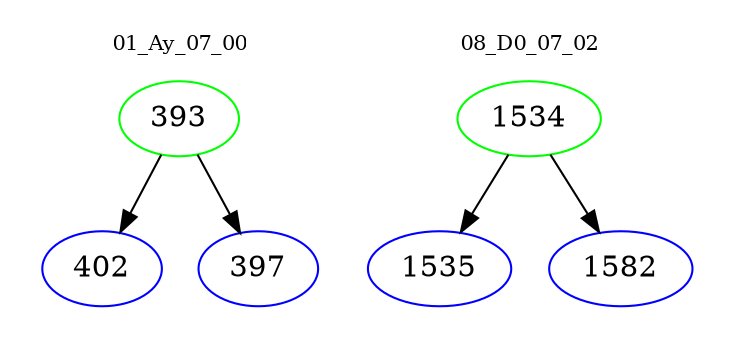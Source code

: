 digraph{
subgraph cluster_0 {
color = white
label = "01_Ay_07_00";
fontsize=10;
T0_393 [label="393", color="green"]
T0_393 -> T0_402 [color="black"]
T0_402 [label="402", color="blue"]
T0_393 -> T0_397 [color="black"]
T0_397 [label="397", color="blue"]
}
subgraph cluster_1 {
color = white
label = "08_D0_07_02";
fontsize=10;
T1_1534 [label="1534", color="green"]
T1_1534 -> T1_1535 [color="black"]
T1_1535 [label="1535", color="blue"]
T1_1534 -> T1_1582 [color="black"]
T1_1582 [label="1582", color="blue"]
}
}

